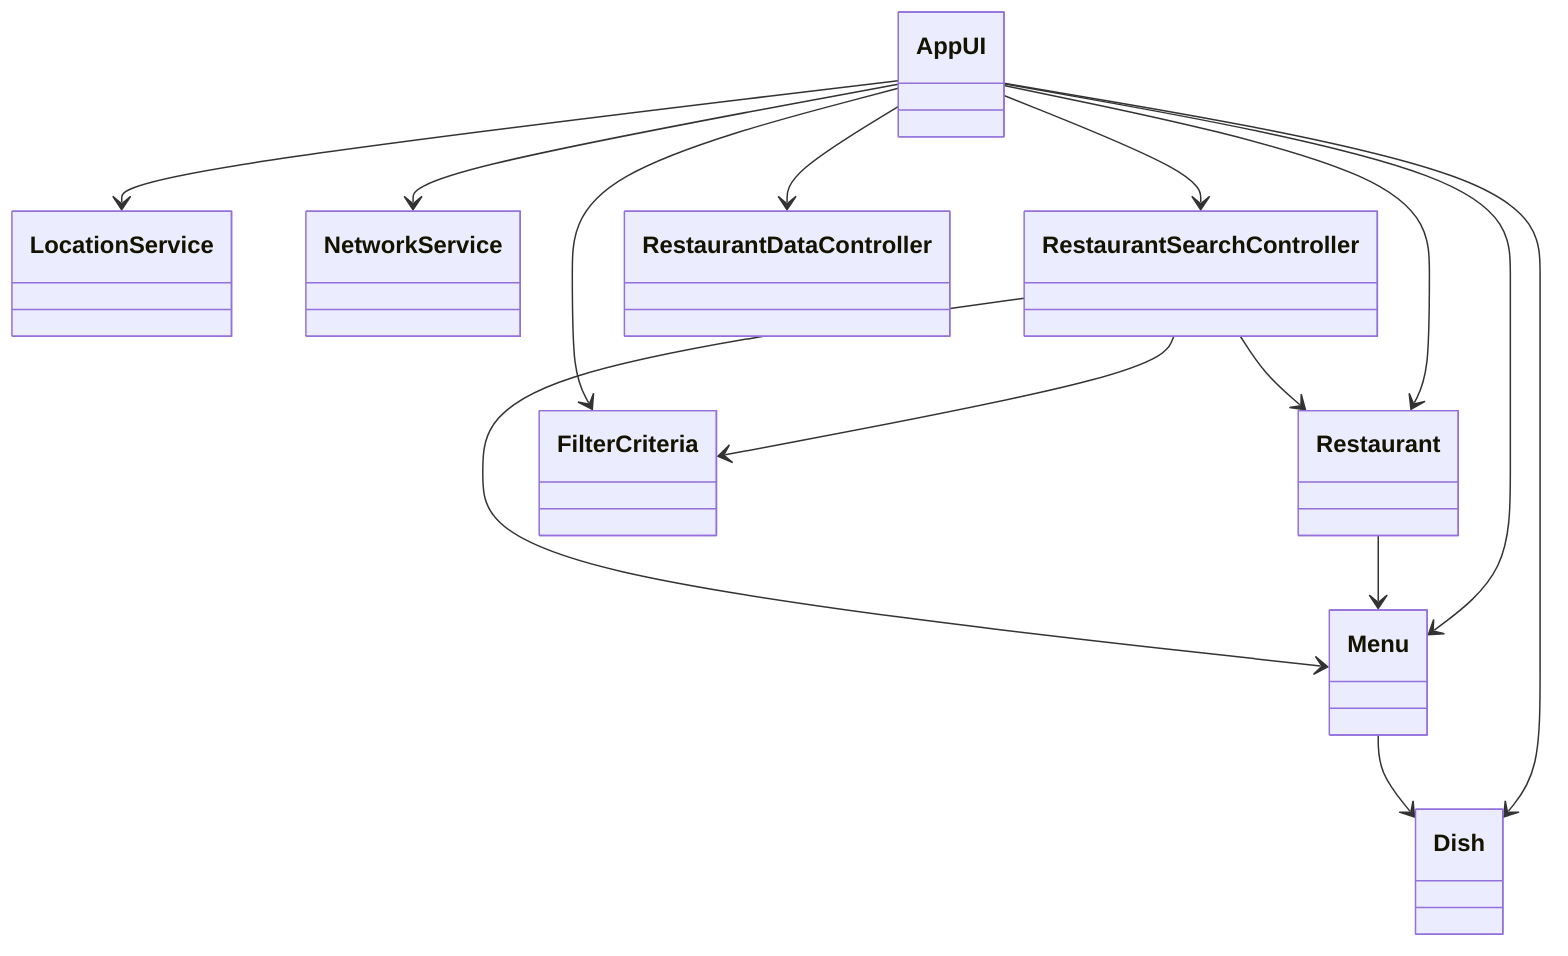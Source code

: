 classDiagram
AppUI --> LocationService
AppUI --> NetworkService
AppUI --> RestaurantSearchController
AppUI --> RestaurantDataController
RestaurantSearchController --> Restaurant
RestaurantSearchController --> Menu
Restaurant --> Menu
Menu --> Dish
AppUI --> Restaurant
AppUI --> Menu
AppUI --> Dish
AppUI --> FilterCriteria
RestaurantSearchController --> FilterCriteria